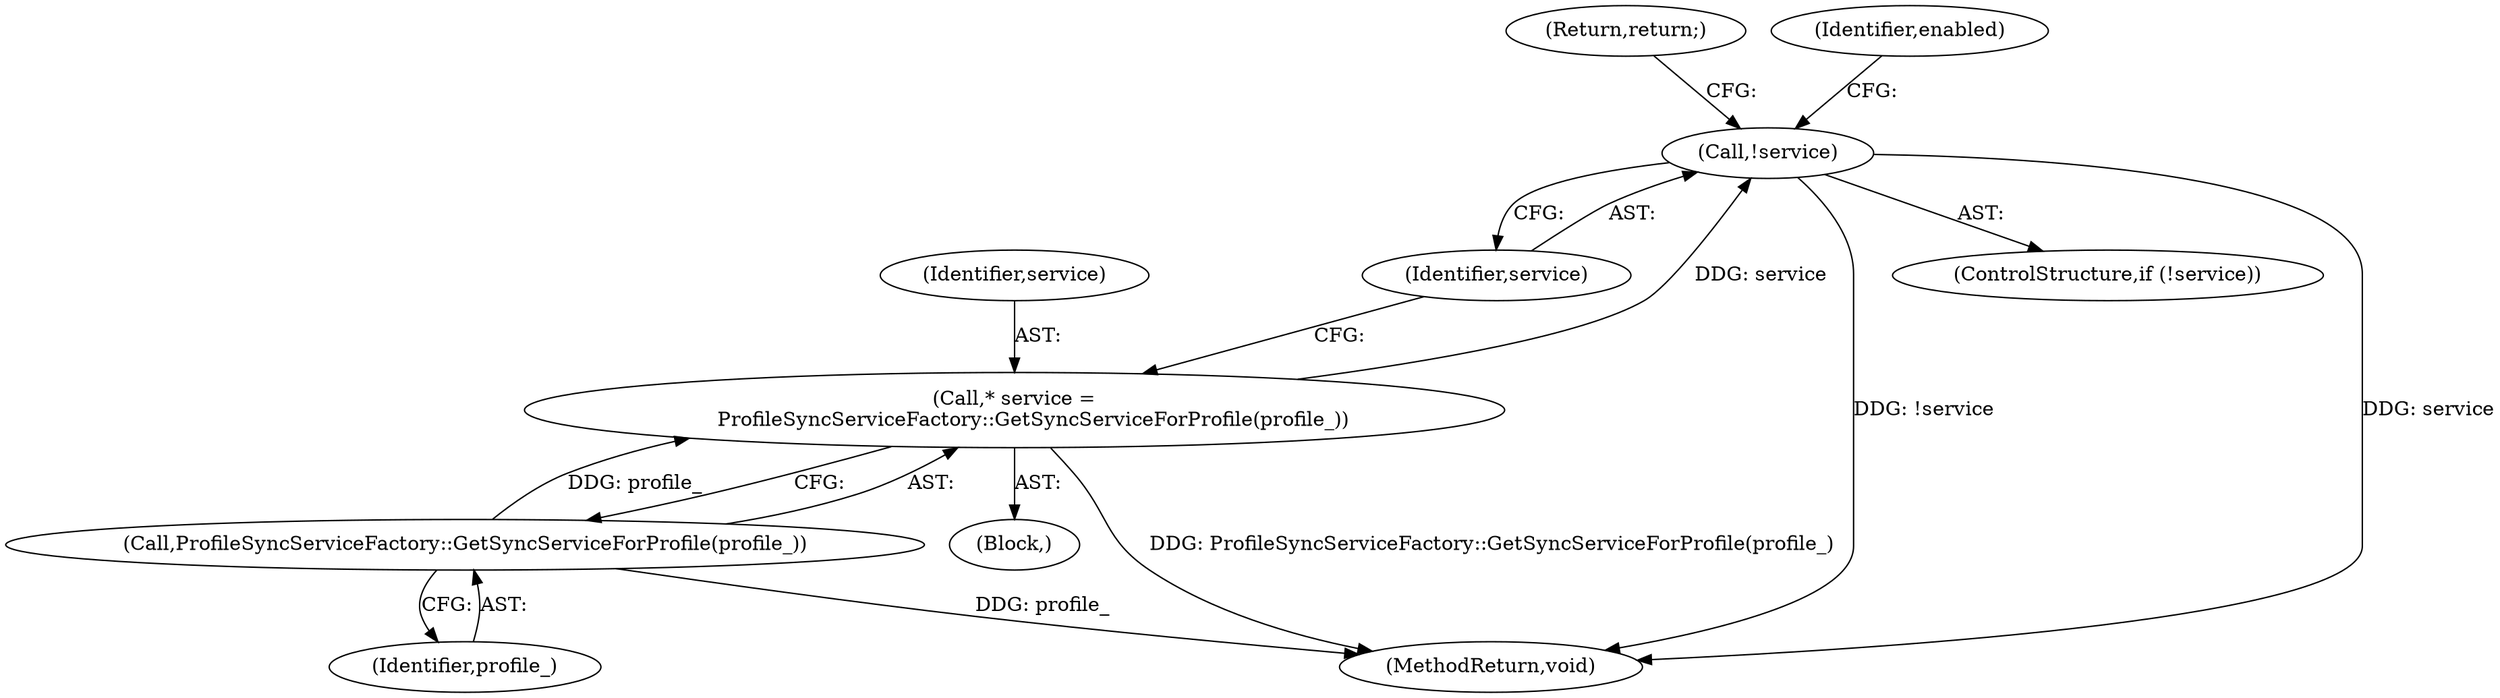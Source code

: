 digraph "0_Chrome_32a9879fc01c24f9216bb2975200ab8a4afac80c@pointer" {
"1000111" [label="(Call,!service)"];
"1000106" [label="(Call,* service =\n      ProfileSyncServiceFactory::GetSyncServiceForProfile(profile_))"];
"1000108" [label="(Call,ProfileSyncServiceFactory::GetSyncServiceForProfile(profile_))"];
"1000107" [label="(Identifier,service)"];
"1000109" [label="(Identifier,profile_)"];
"1000113" [label="(Return,return;)"];
"1000111" [label="(Call,!service)"];
"1000115" [label="(Identifier,enabled)"];
"1000108" [label="(Call,ProfileSyncServiceFactory::GetSyncServiceForProfile(profile_))"];
"1000112" [label="(Identifier,service)"];
"1000104" [label="(Block,)"];
"1000106" [label="(Call,* service =\n      ProfileSyncServiceFactory::GetSyncServiceForProfile(profile_))"];
"1000116" [label="(MethodReturn,void)"];
"1000110" [label="(ControlStructure,if (!service))"];
"1000111" -> "1000110"  [label="AST: "];
"1000111" -> "1000112"  [label="CFG: "];
"1000112" -> "1000111"  [label="AST: "];
"1000113" -> "1000111"  [label="CFG: "];
"1000115" -> "1000111"  [label="CFG: "];
"1000111" -> "1000116"  [label="DDG: !service"];
"1000111" -> "1000116"  [label="DDG: service"];
"1000106" -> "1000111"  [label="DDG: service"];
"1000106" -> "1000104"  [label="AST: "];
"1000106" -> "1000108"  [label="CFG: "];
"1000107" -> "1000106"  [label="AST: "];
"1000108" -> "1000106"  [label="AST: "];
"1000112" -> "1000106"  [label="CFG: "];
"1000106" -> "1000116"  [label="DDG: ProfileSyncServiceFactory::GetSyncServiceForProfile(profile_)"];
"1000108" -> "1000106"  [label="DDG: profile_"];
"1000108" -> "1000109"  [label="CFG: "];
"1000109" -> "1000108"  [label="AST: "];
"1000108" -> "1000116"  [label="DDG: profile_"];
}
